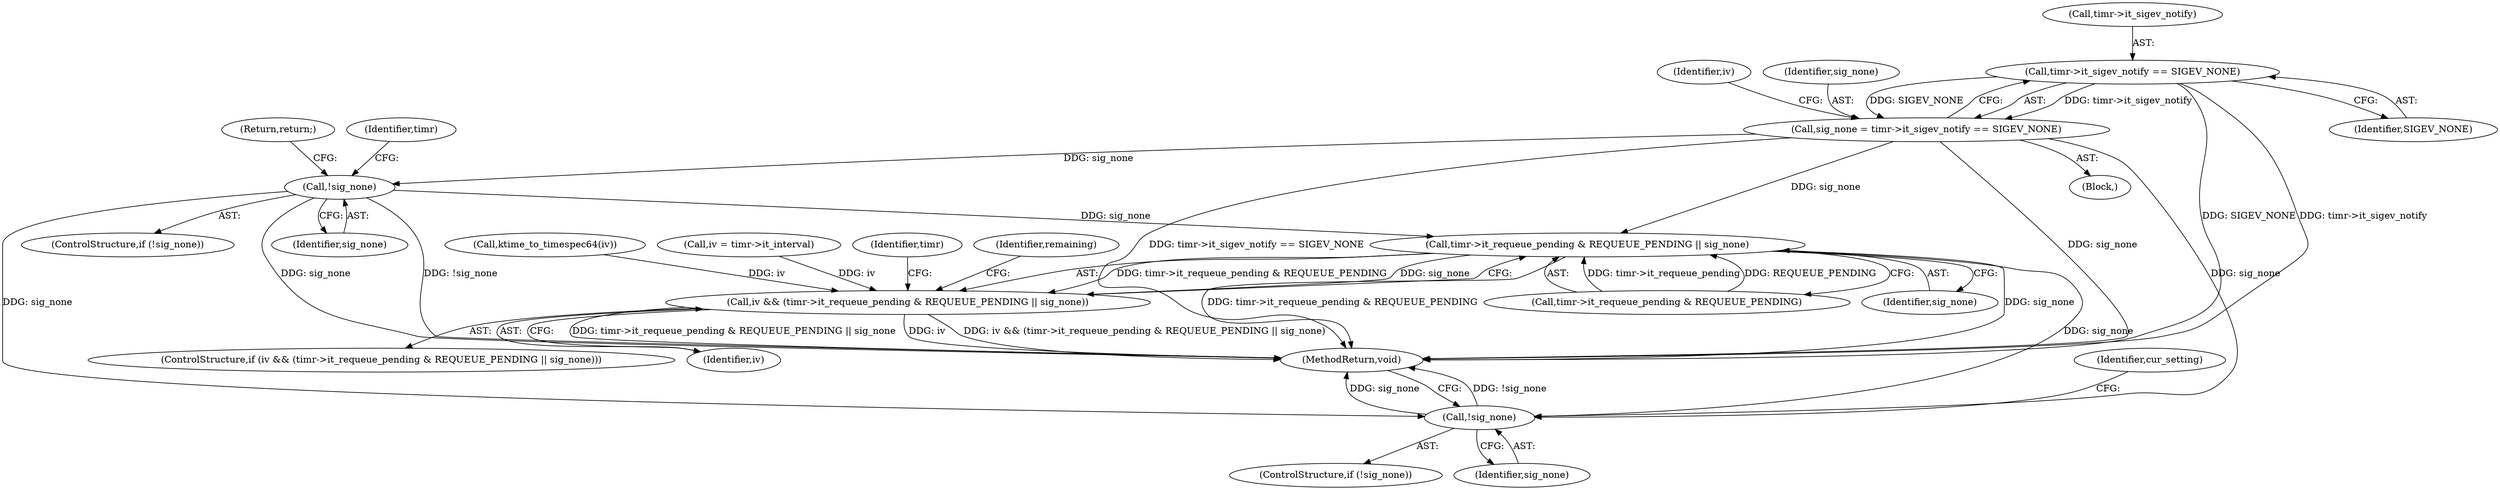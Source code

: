 digraph "0_linux_cef31d9af908243421258f1df35a4a644604efbe@pointer" {
"1000123" [label="(Call,timr->it_sigev_notify == SIGEV_NONE)"];
"1000121" [label="(Call,sig_none = timr->it_sigev_notify == SIGEV_NONE)"];
"1000150" [label="(Call,!sig_none)"];
"1000166" [label="(Call,timr->it_requeue_pending & REQUEUE_PENDING || sig_none)"];
"1000164" [label="(Call,iv && (timr->it_requeue_pending & REQUEUE_PENDING || sig_none))"];
"1000191" [label="(Call,!sig_none)"];
"1000109" [label="(Block,)"];
"1000163" [label="(ControlStructure,if (iv && (timr->it_requeue_pending & REQUEUE_PENDING || sig_none)))"];
"1000151" [label="(Identifier,sig_none)"];
"1000167" [label="(Call,timr->it_requeue_pending & REQUEUE_PENDING)"];
"1000166" [label="(Call,timr->it_requeue_pending & REQUEUE_PENDING || sig_none)"];
"1000196" [label="(Identifier,cur_setting)"];
"1000127" [label="(Identifier,SIGEV_NONE)"];
"1000124" [label="(Call,timr->it_sigev_notify)"];
"1000140" [label="(Call,ktime_to_timespec64(iv))"];
"1000191" [label="(Call,!sig_none)"];
"1000129" [label="(Identifier,iv)"];
"1000123" [label="(Call,timr->it_sigev_notify == SIGEV_NONE)"];
"1000190" [label="(ControlStructure,if (!sig_none))"];
"1000208" [label="(MethodReturn,void)"];
"1000150" [label="(Call,!sig_none)"];
"1000152" [label="(Return,return;)"];
"1000128" [label="(Call,iv = timr->it_interval)"];
"1000165" [label="(Identifier,iv)"];
"1000149" [label="(ControlStructure,if (!sig_none))"];
"1000175" [label="(Identifier,timr)"];
"1000172" [label="(Identifier,sig_none)"];
"1000192" [label="(Identifier,sig_none)"];
"1000181" [label="(Identifier,remaining)"];
"1000155" [label="(Identifier,timr)"];
"1000122" [label="(Identifier,sig_none)"];
"1000164" [label="(Call,iv && (timr->it_requeue_pending & REQUEUE_PENDING || sig_none))"];
"1000121" [label="(Call,sig_none = timr->it_sigev_notify == SIGEV_NONE)"];
"1000123" -> "1000121"  [label="AST: "];
"1000123" -> "1000127"  [label="CFG: "];
"1000124" -> "1000123"  [label="AST: "];
"1000127" -> "1000123"  [label="AST: "];
"1000121" -> "1000123"  [label="CFG: "];
"1000123" -> "1000208"  [label="DDG: SIGEV_NONE"];
"1000123" -> "1000208"  [label="DDG: timr->it_sigev_notify"];
"1000123" -> "1000121"  [label="DDG: timr->it_sigev_notify"];
"1000123" -> "1000121"  [label="DDG: SIGEV_NONE"];
"1000121" -> "1000109"  [label="AST: "];
"1000122" -> "1000121"  [label="AST: "];
"1000129" -> "1000121"  [label="CFG: "];
"1000121" -> "1000208"  [label="DDG: timr->it_sigev_notify == SIGEV_NONE"];
"1000121" -> "1000208"  [label="DDG: sig_none"];
"1000121" -> "1000150"  [label="DDG: sig_none"];
"1000121" -> "1000166"  [label="DDG: sig_none"];
"1000121" -> "1000191"  [label="DDG: sig_none"];
"1000150" -> "1000149"  [label="AST: "];
"1000150" -> "1000151"  [label="CFG: "];
"1000151" -> "1000150"  [label="AST: "];
"1000152" -> "1000150"  [label="CFG: "];
"1000155" -> "1000150"  [label="CFG: "];
"1000150" -> "1000208"  [label="DDG: sig_none"];
"1000150" -> "1000208"  [label="DDG: !sig_none"];
"1000150" -> "1000166"  [label="DDG: sig_none"];
"1000150" -> "1000191"  [label="DDG: sig_none"];
"1000166" -> "1000164"  [label="AST: "];
"1000166" -> "1000167"  [label="CFG: "];
"1000166" -> "1000172"  [label="CFG: "];
"1000167" -> "1000166"  [label="AST: "];
"1000172" -> "1000166"  [label="AST: "];
"1000164" -> "1000166"  [label="CFG: "];
"1000166" -> "1000208"  [label="DDG: sig_none"];
"1000166" -> "1000208"  [label="DDG: timr->it_requeue_pending & REQUEUE_PENDING"];
"1000166" -> "1000164"  [label="DDG: timr->it_requeue_pending & REQUEUE_PENDING"];
"1000166" -> "1000164"  [label="DDG: sig_none"];
"1000167" -> "1000166"  [label="DDG: timr->it_requeue_pending"];
"1000167" -> "1000166"  [label="DDG: REQUEUE_PENDING"];
"1000166" -> "1000191"  [label="DDG: sig_none"];
"1000164" -> "1000163"  [label="AST: "];
"1000164" -> "1000165"  [label="CFG: "];
"1000165" -> "1000164"  [label="AST: "];
"1000175" -> "1000164"  [label="CFG: "];
"1000181" -> "1000164"  [label="CFG: "];
"1000164" -> "1000208"  [label="DDG: iv && (timr->it_requeue_pending & REQUEUE_PENDING || sig_none)"];
"1000164" -> "1000208"  [label="DDG: timr->it_requeue_pending & REQUEUE_PENDING || sig_none"];
"1000164" -> "1000208"  [label="DDG: iv"];
"1000140" -> "1000164"  [label="DDG: iv"];
"1000128" -> "1000164"  [label="DDG: iv"];
"1000191" -> "1000190"  [label="AST: "];
"1000191" -> "1000192"  [label="CFG: "];
"1000192" -> "1000191"  [label="AST: "];
"1000196" -> "1000191"  [label="CFG: "];
"1000208" -> "1000191"  [label="CFG: "];
"1000191" -> "1000208"  [label="DDG: !sig_none"];
"1000191" -> "1000208"  [label="DDG: sig_none"];
}
